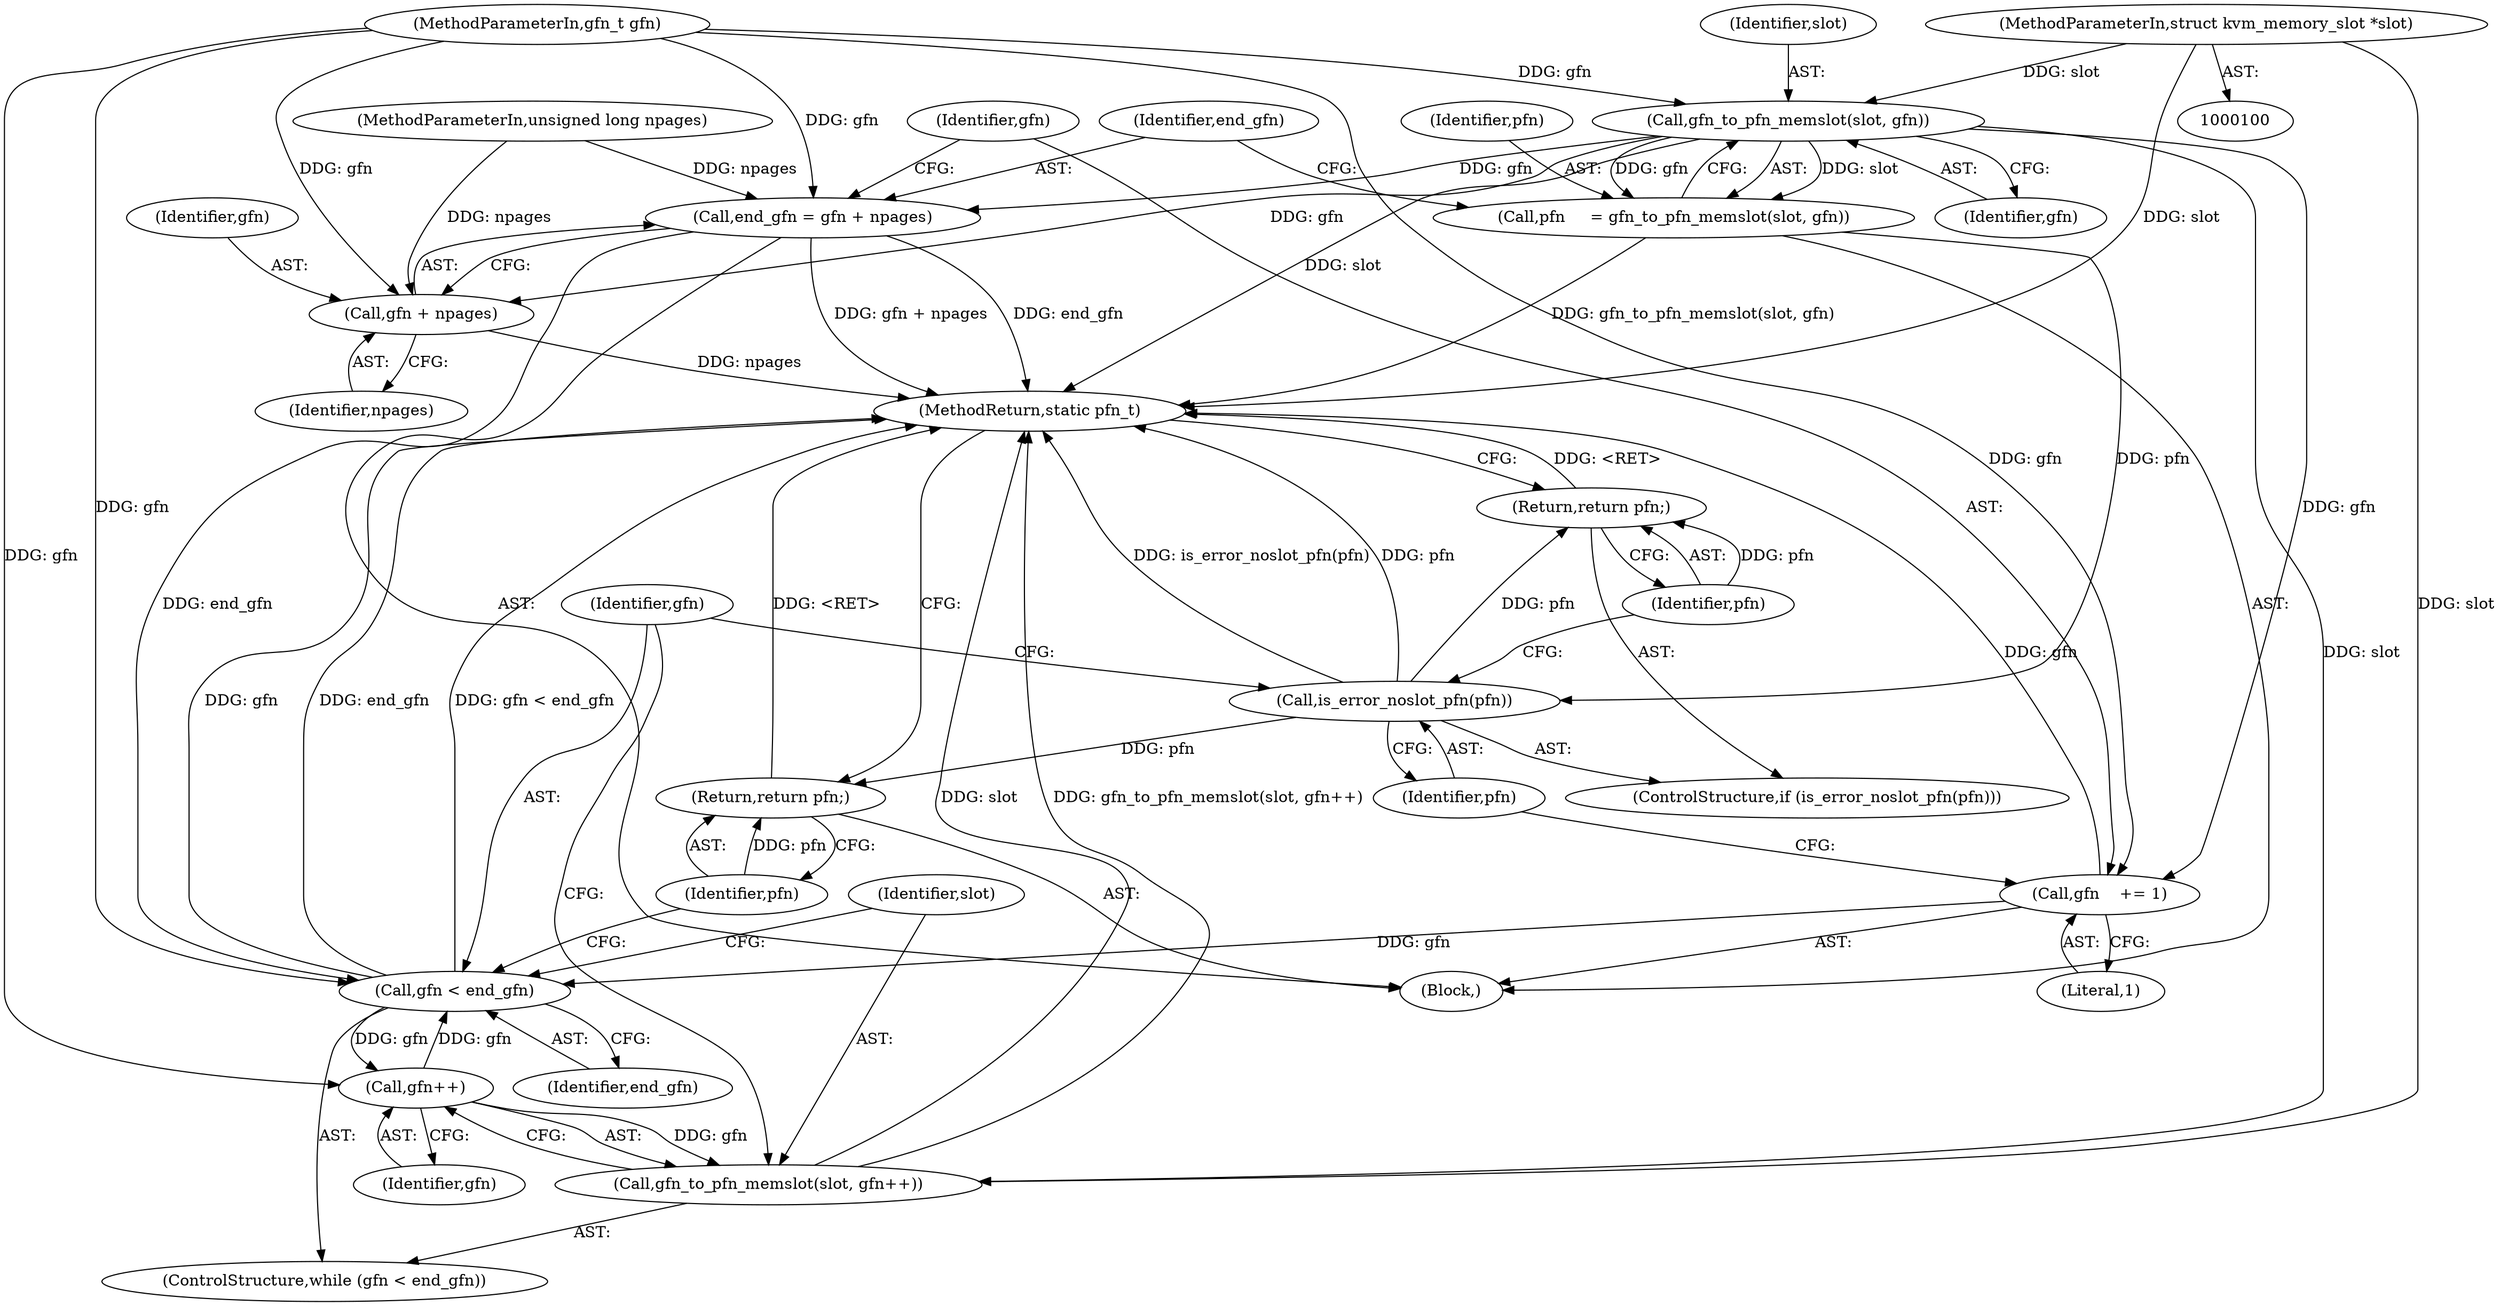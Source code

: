 digraph "0_linux_3d32e4dbe71374a6780eaf51d719d76f9a9bf22f_0@pointer" {
"1000101" [label="(MethodParameterIn,struct kvm_memory_slot *slot)"];
"1000109" [label="(Call,gfn_to_pfn_memslot(slot, gfn))"];
"1000107" [label="(Call,pfn     = gfn_to_pfn_memslot(slot, gfn))"];
"1000121" [label="(Call,is_error_noslot_pfn(pfn))"];
"1000123" [label="(Return,return pfn;)"];
"1000133" [label="(Return,return pfn;)"];
"1000112" [label="(Call,end_gfn = gfn + npages)"];
"1000126" [label="(Call,gfn < end_gfn)"];
"1000131" [label="(Call,gfn++)"];
"1000129" [label="(Call,gfn_to_pfn_memslot(slot, gfn++))"];
"1000114" [label="(Call,gfn + npages)"];
"1000117" [label="(Call,gfn    += 1)"];
"1000118" [label="(Identifier,gfn)"];
"1000130" [label="(Identifier,slot)"];
"1000129" [label="(Call,gfn_to_pfn_memslot(slot, gfn++))"];
"1000111" [label="(Identifier,gfn)"];
"1000113" [label="(Identifier,end_gfn)"];
"1000119" [label="(Literal,1)"];
"1000114" [label="(Call,gfn + npages)"];
"1000120" [label="(ControlStructure,if (is_error_noslot_pfn(pfn)))"];
"1000125" [label="(ControlStructure,while (gfn < end_gfn))"];
"1000132" [label="(Identifier,gfn)"];
"1000103" [label="(MethodParameterIn,unsigned long npages)"];
"1000108" [label="(Identifier,pfn)"];
"1000122" [label="(Identifier,pfn)"];
"1000134" [label="(Identifier,pfn)"];
"1000115" [label="(Identifier,gfn)"];
"1000104" [label="(Block,)"];
"1000102" [label="(MethodParameterIn,gfn_t gfn)"];
"1000126" [label="(Call,gfn < end_gfn)"];
"1000117" [label="(Call,gfn    += 1)"];
"1000110" [label="(Identifier,slot)"];
"1000135" [label="(MethodReturn,static pfn_t)"];
"1000124" [label="(Identifier,pfn)"];
"1000123" [label="(Return,return pfn;)"];
"1000128" [label="(Identifier,end_gfn)"];
"1000116" [label="(Identifier,npages)"];
"1000133" [label="(Return,return pfn;)"];
"1000107" [label="(Call,pfn     = gfn_to_pfn_memslot(slot, gfn))"];
"1000109" [label="(Call,gfn_to_pfn_memslot(slot, gfn))"];
"1000127" [label="(Identifier,gfn)"];
"1000112" [label="(Call,end_gfn = gfn + npages)"];
"1000131" [label="(Call,gfn++)"];
"1000121" [label="(Call,is_error_noslot_pfn(pfn))"];
"1000101" [label="(MethodParameterIn,struct kvm_memory_slot *slot)"];
"1000101" -> "1000100"  [label="AST: "];
"1000101" -> "1000135"  [label="DDG: slot"];
"1000101" -> "1000109"  [label="DDG: slot"];
"1000101" -> "1000129"  [label="DDG: slot"];
"1000109" -> "1000107"  [label="AST: "];
"1000109" -> "1000111"  [label="CFG: "];
"1000110" -> "1000109"  [label="AST: "];
"1000111" -> "1000109"  [label="AST: "];
"1000107" -> "1000109"  [label="CFG: "];
"1000109" -> "1000135"  [label="DDG: slot"];
"1000109" -> "1000107"  [label="DDG: slot"];
"1000109" -> "1000107"  [label="DDG: gfn"];
"1000102" -> "1000109"  [label="DDG: gfn"];
"1000109" -> "1000112"  [label="DDG: gfn"];
"1000109" -> "1000114"  [label="DDG: gfn"];
"1000109" -> "1000117"  [label="DDG: gfn"];
"1000109" -> "1000129"  [label="DDG: slot"];
"1000107" -> "1000104"  [label="AST: "];
"1000108" -> "1000107"  [label="AST: "];
"1000113" -> "1000107"  [label="CFG: "];
"1000107" -> "1000135"  [label="DDG: gfn_to_pfn_memslot(slot, gfn)"];
"1000107" -> "1000121"  [label="DDG: pfn"];
"1000121" -> "1000120"  [label="AST: "];
"1000121" -> "1000122"  [label="CFG: "];
"1000122" -> "1000121"  [label="AST: "];
"1000124" -> "1000121"  [label="CFG: "];
"1000127" -> "1000121"  [label="CFG: "];
"1000121" -> "1000135"  [label="DDG: is_error_noslot_pfn(pfn)"];
"1000121" -> "1000135"  [label="DDG: pfn"];
"1000121" -> "1000123"  [label="DDG: pfn"];
"1000121" -> "1000133"  [label="DDG: pfn"];
"1000123" -> "1000120"  [label="AST: "];
"1000123" -> "1000124"  [label="CFG: "];
"1000124" -> "1000123"  [label="AST: "];
"1000135" -> "1000123"  [label="CFG: "];
"1000123" -> "1000135"  [label="DDG: <RET>"];
"1000124" -> "1000123"  [label="DDG: pfn"];
"1000133" -> "1000104"  [label="AST: "];
"1000133" -> "1000134"  [label="CFG: "];
"1000134" -> "1000133"  [label="AST: "];
"1000135" -> "1000133"  [label="CFG: "];
"1000133" -> "1000135"  [label="DDG: <RET>"];
"1000134" -> "1000133"  [label="DDG: pfn"];
"1000112" -> "1000104"  [label="AST: "];
"1000112" -> "1000114"  [label="CFG: "];
"1000113" -> "1000112"  [label="AST: "];
"1000114" -> "1000112"  [label="AST: "];
"1000118" -> "1000112"  [label="CFG: "];
"1000112" -> "1000135"  [label="DDG: gfn + npages"];
"1000112" -> "1000135"  [label="DDG: end_gfn"];
"1000102" -> "1000112"  [label="DDG: gfn"];
"1000103" -> "1000112"  [label="DDG: npages"];
"1000112" -> "1000126"  [label="DDG: end_gfn"];
"1000126" -> "1000125"  [label="AST: "];
"1000126" -> "1000128"  [label="CFG: "];
"1000127" -> "1000126"  [label="AST: "];
"1000128" -> "1000126"  [label="AST: "];
"1000130" -> "1000126"  [label="CFG: "];
"1000134" -> "1000126"  [label="CFG: "];
"1000126" -> "1000135"  [label="DDG: gfn"];
"1000126" -> "1000135"  [label="DDG: end_gfn"];
"1000126" -> "1000135"  [label="DDG: gfn < end_gfn"];
"1000131" -> "1000126"  [label="DDG: gfn"];
"1000117" -> "1000126"  [label="DDG: gfn"];
"1000102" -> "1000126"  [label="DDG: gfn"];
"1000126" -> "1000131"  [label="DDG: gfn"];
"1000131" -> "1000129"  [label="AST: "];
"1000131" -> "1000132"  [label="CFG: "];
"1000132" -> "1000131"  [label="AST: "];
"1000129" -> "1000131"  [label="CFG: "];
"1000131" -> "1000129"  [label="DDG: gfn"];
"1000102" -> "1000131"  [label="DDG: gfn"];
"1000129" -> "1000125"  [label="AST: "];
"1000130" -> "1000129"  [label="AST: "];
"1000127" -> "1000129"  [label="CFG: "];
"1000129" -> "1000135"  [label="DDG: slot"];
"1000129" -> "1000135"  [label="DDG: gfn_to_pfn_memslot(slot, gfn++)"];
"1000114" -> "1000116"  [label="CFG: "];
"1000115" -> "1000114"  [label="AST: "];
"1000116" -> "1000114"  [label="AST: "];
"1000114" -> "1000135"  [label="DDG: npages"];
"1000102" -> "1000114"  [label="DDG: gfn"];
"1000103" -> "1000114"  [label="DDG: npages"];
"1000117" -> "1000104"  [label="AST: "];
"1000117" -> "1000119"  [label="CFG: "];
"1000118" -> "1000117"  [label="AST: "];
"1000119" -> "1000117"  [label="AST: "];
"1000122" -> "1000117"  [label="CFG: "];
"1000117" -> "1000135"  [label="DDG: gfn"];
"1000102" -> "1000117"  [label="DDG: gfn"];
}
